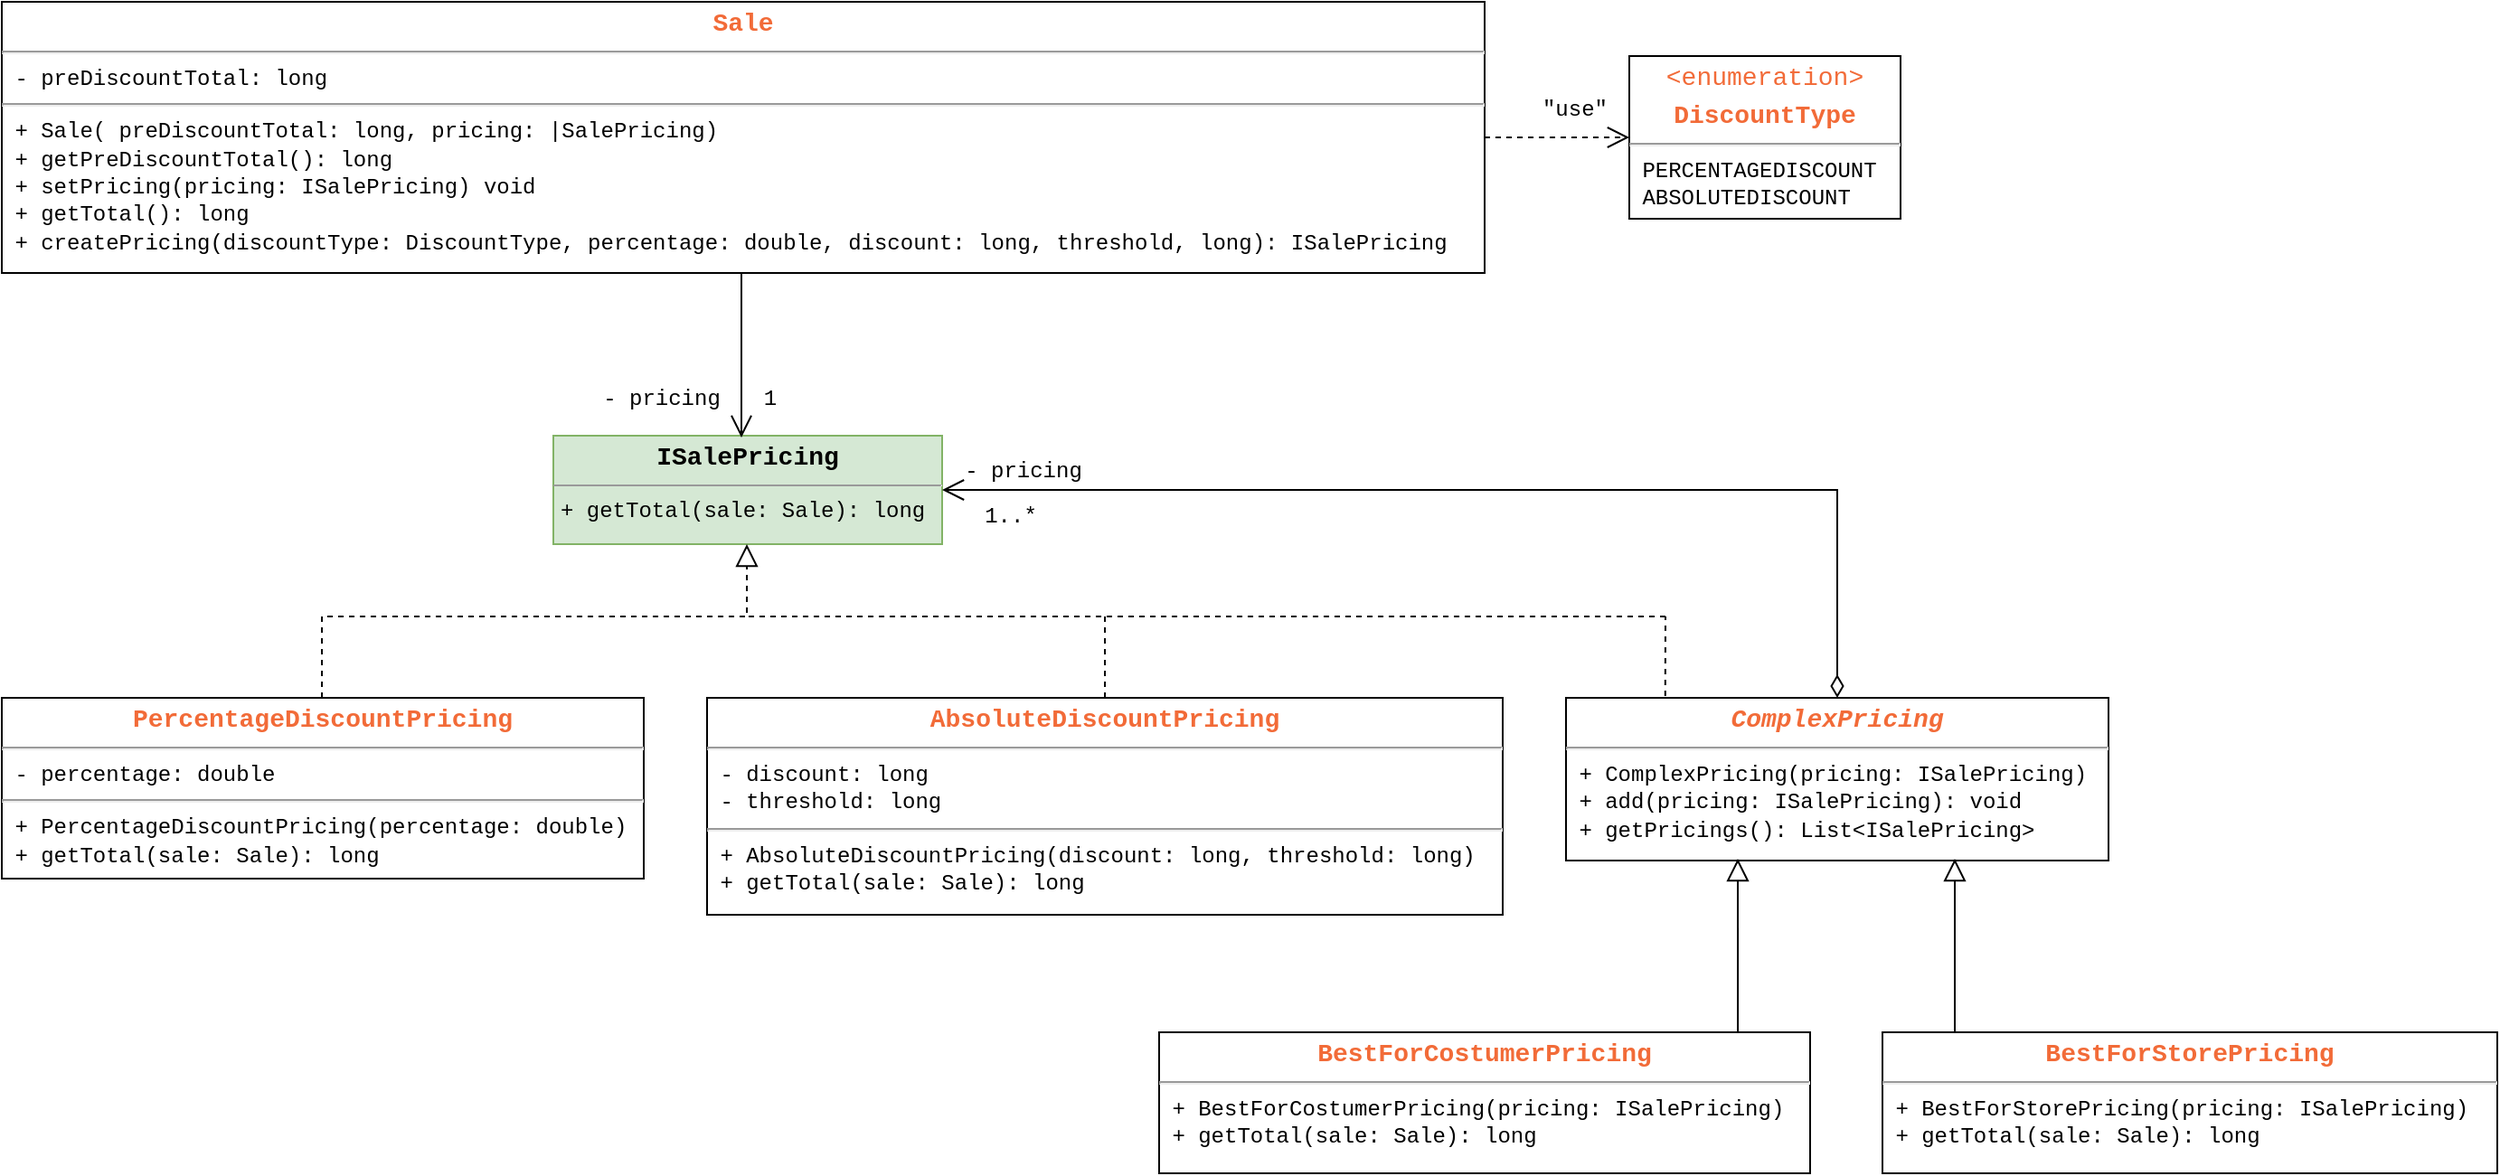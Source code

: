 <mxfile version="10.9.2" type="device"><diagram id="HDJxuUyLuXcvBk6ROUSN" name="Page-1"><mxGraphModel dx="1007" dy="599" grid="1" gridSize="10" guides="1" tooltips="1" connect="1" arrows="1" fold="1" page="1" pageScale="1" pageWidth="1100" pageHeight="850" math="0" shadow="0"><root><mxCell id="0"/><mxCell id="1" parent="0"/><mxCell id="wCmg0usTm3Cco-XYD7Iu-1" value="&lt;p style=&quot;margin: 0px ; margin-top: 4px ; text-align: center&quot;&gt;&lt;font color=&quot;#f26b38&quot; face=&quot;Courier New&quot;&gt;&lt;span style=&quot;font-size: 14px&quot;&gt;&lt;b&gt;Sale&lt;/b&gt;&lt;/span&gt;&lt;/font&gt;&lt;/p&gt;&lt;hr&gt;&lt;font face=&quot;Courier New&quot;&gt;&amp;nbsp;- preDiscountTotal: long&lt;br&gt;&lt;/font&gt;&lt;hr&gt;&lt;font face=&quot;Courier New&quot;&gt;&amp;nbsp;+ Sale( preDiscountTotal: long, pricing: |SalePricing)&lt;br&gt;&amp;nbsp;+ getPreDiscountTotal(): long&lt;br&gt;&amp;nbsp;+ setPricing(pricing: ISalePricing) void&lt;br&gt;&amp;nbsp;+ getTotal(): long&lt;br&gt;&amp;nbsp;+ createPricing(discountType: DiscountType, percentage: double, discount: long, threshold, long): ISalePricing&lt;br&gt;&lt;/font&gt;" style="verticalAlign=top;align=left;overflow=fill;fontSize=12;fontFamily=Helvetica;html=1;rounded=0;shadow=0;comic=0;labelBackgroundColor=none;strokeColor=#000000;strokeWidth=1;fillColor=#ffffff;" vertex="1" parent="1"><mxGeometry x="40" y="40" width="820" height="150" as="geometry"/></mxCell><mxCell id="wCmg0usTm3Cco-XYD7Iu-2" value="&lt;p style=&quot;margin: 0px ; margin-top: 4px ; text-align: center&quot;&gt;&lt;font color=&quot;#f26b38&quot; face=&quot;Courier New&quot;&gt;&lt;span style=&quot;font-size: 14px&quot;&gt;&amp;lt;enumeration&amp;gt;&lt;/span&gt;&lt;/font&gt;&lt;/p&gt;&lt;p style=&quot;margin: 0px ; margin-top: 4px ; text-align: center&quot;&gt;&lt;font color=&quot;#f26b38&quot; face=&quot;Courier New&quot;&gt;&lt;span style=&quot;font-size: 14px&quot;&gt;&lt;b&gt;DiscountType&lt;/b&gt;&lt;/span&gt;&lt;/font&gt;&lt;/p&gt;&lt;hr&gt;&lt;font face=&quot;Courier New&quot;&gt;&amp;nbsp;PERCENTAGEDISCOUNT&lt;br&gt;&lt;/font&gt;&lt;font face=&quot;Courier New&quot;&gt;&amp;nbsp;ABSOLUTEDISCOUNT&lt;br&gt;&lt;/font&gt;" style="verticalAlign=top;align=left;overflow=fill;fontSize=12;fontFamily=Helvetica;html=1;rounded=0;shadow=0;comic=0;labelBackgroundColor=none;strokeColor=#000000;strokeWidth=1;fillColor=#ffffff;" vertex="1" parent="1"><mxGeometry x="940" y="70" width="150" height="90" as="geometry"/></mxCell><mxCell id="wCmg0usTm3Cco-XYD7Iu-3" value="" style="endArrow=open;dashed=1;html=1;exitX=1;exitY=0.5;exitDx=0;exitDy=0;entryX=0;entryY=0.5;entryDx=0;entryDy=0;endFill=0;endSize=10;startSize=10;" edge="1" parent="1" source="wCmg0usTm3Cco-XYD7Iu-1" target="wCmg0usTm3Cco-XYD7Iu-2"><mxGeometry width="50" height="50" relative="1" as="geometry"><mxPoint x="780" y="260" as="sourcePoint"/><mxPoint x="830" y="210" as="targetPoint"/></mxGeometry></mxCell><mxCell id="wCmg0usTm3Cco-XYD7Iu-4" value="&quot;use&quot;" style="text;html=1;strokeColor=none;fillColor=none;align=center;verticalAlign=middle;whiteSpace=wrap;rounded=0;dashed=1;fontFamily=Courier New;" vertex="1" parent="1"><mxGeometry x="880" y="90" width="60" height="20" as="geometry"/></mxCell><mxCell id="wCmg0usTm3Cco-XYD7Iu-5" value="&lt;p style=&quot;margin: 0px ; margin-top: 4px ; text-align: center&quot;&gt;&lt;font face=&quot;Courier New&quot;&gt;&lt;span style=&quot;font-size: 14px&quot;&gt;&lt;b&gt;ISalePricing&lt;/b&gt;&lt;/span&gt;&lt;/font&gt;&lt;/p&gt;&lt;hr size=&quot;1&quot;&gt;&lt;p style=&quot;margin: 0px ; margin-left: 4px&quot;&gt;&lt;font face=&quot;Courier New&quot;&gt;+ getTotal(sale: Sale): long&lt;/font&gt;&lt;/p&gt;&lt;br&gt;" style="verticalAlign=top;align=left;overflow=fill;fontSize=12;fontFamily=Helvetica;html=1;rounded=0;shadow=0;comic=0;labelBackgroundColor=none;strokeColor=#82b366;strokeWidth=1;fillColor=#d5e8d4;" vertex="1" parent="1"><mxGeometry x="345" y="280" width="215" height="60" as="geometry"/></mxCell><mxCell id="wCmg0usTm3Cco-XYD7Iu-6" value="" style="endArrow=open;html=1;entryX=0.5;entryY=0;entryDx=0;entryDy=0;endFill=0;endSize=10;startSize=10;" edge="1" parent="1"><mxGeometry width="50" height="50" relative="1" as="geometry"><mxPoint x="449" y="190" as="sourcePoint"/><mxPoint x="449" y="281" as="targetPoint"/></mxGeometry></mxCell><mxCell id="wCmg0usTm3Cco-XYD7Iu-7" value="- pricing&lt;br&gt;" style="text;html=1;strokeColor=none;fillColor=none;align=center;verticalAlign=middle;whiteSpace=wrap;rounded=0;dashed=1;fontFamily=Courier New;" vertex="1" parent="1"><mxGeometry x="370" y="250" width="70" height="20" as="geometry"/></mxCell><mxCell id="wCmg0usTm3Cco-XYD7Iu-8" value="1&lt;br&gt;" style="text;html=1;strokeColor=none;fillColor=none;align=center;verticalAlign=middle;whiteSpace=wrap;rounded=0;dashed=1;fontFamily=Courier New;" vertex="1" parent="1"><mxGeometry x="445" y="250" width="40" height="20" as="geometry"/></mxCell><mxCell id="wCmg0usTm3Cco-XYD7Iu-10" value="&lt;p style=&quot;margin: 0px ; margin-top: 4px ; text-align: center&quot;&gt;&lt;font color=&quot;#f26b38&quot; face=&quot;Courier New&quot;&gt;&lt;span style=&quot;font-size: 14px&quot;&gt;&lt;b&gt;PercentageDiscountPricing&lt;/b&gt;&lt;/span&gt;&lt;/font&gt;&lt;/p&gt;&lt;hr&gt;&lt;font face=&quot;Courier New&quot;&gt;&amp;nbsp;- percentage: double&lt;br&gt;&lt;/font&gt;&lt;hr&gt;&lt;font face=&quot;Courier New&quot;&gt;&amp;nbsp;+ PercentageDiscountPricing(percentage: double)&lt;br&gt;&amp;nbsp;+ getTotal(sale: Sale): long&lt;br&gt;&amp;nbsp;&lt;br&gt;&lt;/font&gt;" style="verticalAlign=top;align=left;overflow=fill;fontSize=12;fontFamily=Helvetica;html=1;rounded=0;shadow=0;comic=0;labelBackgroundColor=none;strokeColor=#000000;strokeWidth=1;fillColor=#ffffff;" vertex="1" parent="1"><mxGeometry x="40" y="425" width="355" height="100" as="geometry"/></mxCell><mxCell id="wCmg0usTm3Cco-XYD7Iu-11" value="&lt;p style=&quot;margin: 0px ; margin-top: 4px ; text-align: center&quot;&gt;&lt;font color=&quot;#f26b38&quot; face=&quot;Courier New&quot;&gt;&lt;span style=&quot;font-size: 14px&quot;&gt;&lt;b&gt;AbsoluteDiscountPricing&lt;/b&gt;&lt;/span&gt;&lt;/font&gt;&lt;/p&gt;&lt;hr&gt;&lt;font face=&quot;Courier New&quot;&gt;&amp;nbsp;- discount: long&lt;br&gt;&amp;nbsp;- threshold: long&lt;br&gt;&lt;/font&gt;&lt;hr&gt;&lt;font face=&quot;Courier New&quot;&gt;&amp;nbsp;+ AbsoluteDiscountPricing(discount: long, threshold: long)&lt;br&gt;&amp;nbsp;+ getTotal(sale: Sale): long&lt;br&gt;&amp;nbsp;&lt;br&gt;&lt;/font&gt;" style="verticalAlign=top;align=left;overflow=fill;fontSize=12;fontFamily=Helvetica;html=1;rounded=0;shadow=0;comic=0;labelBackgroundColor=none;strokeColor=#000000;strokeWidth=1;fillColor=#ffffff;" vertex="1" parent="1"><mxGeometry x="430" y="425" width="440" height="120" as="geometry"/></mxCell><mxCell id="wCmg0usTm3Cco-XYD7Iu-12" value="&lt;p style=&quot;margin: 0px ; margin-top: 4px ; text-align: center&quot;&gt;&lt;font color=&quot;#f26b38&quot; face=&quot;Courier New&quot;&gt;&lt;span style=&quot;font-size: 14px&quot;&gt;&lt;b&gt;&lt;i&gt;ComplexPricing&lt;/i&gt;&lt;/b&gt;&lt;/span&gt;&lt;/font&gt;&lt;/p&gt;&lt;hr&gt;&lt;font face=&quot;Courier New&quot;&gt;&amp;nbsp;+ ComplexPricing(pricing: ISalePricing)&lt;br&gt;&amp;nbsp;+ add(pricing: ISalePricing): void&lt;br&gt;&amp;nbsp;+ getPricings(): List&amp;lt;ISalePricing&amp;gt;&lt;br&gt;&lt;/font&gt;&lt;font face=&quot;Courier New&quot;&gt;&lt;br&gt;&amp;nbsp;&lt;br&gt;&lt;/font&gt;" style="verticalAlign=top;align=left;overflow=fill;fontSize=12;fontFamily=Helvetica;html=1;rounded=0;shadow=0;comic=0;labelBackgroundColor=none;strokeColor=#000000;strokeWidth=1;fillColor=#ffffff;" vertex="1" parent="1"><mxGeometry x="905" y="425" width="300" height="90" as="geometry"/></mxCell><mxCell id="wCmg0usTm3Cco-XYD7Iu-15" value="&lt;p style=&quot;margin: 0px ; margin-top: 4px ; text-align: center&quot;&gt;&lt;font color=&quot;#f26b38&quot; face=&quot;Courier New&quot;&gt;&lt;span style=&quot;font-size: 14px&quot;&gt;&lt;b&gt;BestForCostumerPricing&lt;/b&gt;&lt;/span&gt;&lt;/font&gt;&lt;/p&gt;&lt;hr&gt;&lt;font face=&quot;Courier New&quot;&gt;&amp;nbsp;+ BestForCostumerPricing(pricing: ISalePricing)&lt;br&gt;&amp;nbsp;+ getTotal(sale: Sale): long&lt;br&gt;&lt;/font&gt;&lt;font face=&quot;Courier New&quot;&gt;&lt;br&gt;&amp;nbsp;&lt;br&gt;&lt;/font&gt;" style="verticalAlign=top;align=left;overflow=fill;fontSize=12;fontFamily=Helvetica;html=1;rounded=0;shadow=0;comic=0;labelBackgroundColor=none;strokeColor=#000000;strokeWidth=1;fillColor=#ffffff;" vertex="1" parent="1"><mxGeometry x="680" y="610" width="360" height="78" as="geometry"/></mxCell><mxCell id="wCmg0usTm3Cco-XYD7Iu-16" value="&lt;p style=&quot;margin: 0px ; margin-top: 4px ; text-align: center&quot;&gt;&lt;font color=&quot;#f26b38&quot; face=&quot;Courier New&quot;&gt;&lt;span style=&quot;font-size: 14px&quot;&gt;&lt;b&gt;BestForStorePricing&lt;/b&gt;&lt;/span&gt;&lt;/font&gt;&lt;/p&gt;&lt;hr&gt;&lt;font face=&quot;Courier New&quot;&gt;&amp;nbsp;+ BestForStorePricing(pricing: ISalePricing)&lt;br&gt;&amp;nbsp;+ getTotal(sale: Sale): long&lt;br&gt;&lt;/font&gt;&lt;font face=&quot;Courier New&quot;&gt;&lt;br&gt;&amp;nbsp;&lt;br&gt;&lt;/font&gt;" style="verticalAlign=top;align=left;overflow=fill;fontSize=12;fontFamily=Helvetica;html=1;rounded=0;shadow=0;comic=0;labelBackgroundColor=none;strokeColor=#000000;strokeWidth=1;fillColor=#ffffff;" vertex="1" parent="1"><mxGeometry x="1080" y="610" width="340" height="78" as="geometry"/></mxCell><mxCell id="wCmg0usTm3Cco-XYD7Iu-17" value="" style="endArrow=open;html=1;entryX=1;entryY=0.5;entryDx=0;entryDy=0;exitX=0.5;exitY=0;exitDx=0;exitDy=0;edgeStyle=orthogonalEdgeStyle;rounded=0;startArrow=diamondThin;startFill=0;endSize=10;startSize=10;endFill=0;" edge="1" parent="1" source="wCmg0usTm3Cco-XYD7Iu-12" target="wCmg0usTm3Cco-XYD7Iu-5"><mxGeometry width="50" height="50" relative="1" as="geometry"><mxPoint x="680" y="350" as="sourcePoint"/><mxPoint x="730" y="300" as="targetPoint"/></mxGeometry></mxCell><mxCell id="wCmg0usTm3Cco-XYD7Iu-18" value="- pricing&lt;br&gt;" style="text;html=1;strokeColor=none;fillColor=none;align=center;verticalAlign=middle;whiteSpace=wrap;rounded=0;dashed=1;fontFamily=Courier New;" vertex="1" parent="1"><mxGeometry x="570" y="290" width="70" height="20" as="geometry"/></mxCell><mxCell id="wCmg0usTm3Cco-XYD7Iu-19" value="1..*&lt;br&gt;" style="text;html=1;strokeColor=none;fillColor=none;align=center;verticalAlign=middle;whiteSpace=wrap;rounded=0;dashed=1;fontFamily=Courier New;" vertex="1" parent="1"><mxGeometry x="558" y="315" width="80" height="20" as="geometry"/></mxCell><mxCell id="wCmg0usTm3Cco-XYD7Iu-21" value="" style="endArrow=block;html=1;entryX=0.5;entryY=1;entryDx=0;entryDy=0;exitX=0.5;exitY=0;exitDx=0;exitDy=0;rounded=0;dashed=1;endFill=0;endSize=10;startSize=10;" edge="1" parent="1"><mxGeometry width="50" height="50" relative="1" as="geometry"><mxPoint x="217" y="425" as="sourcePoint"/><mxPoint x="452" y="340" as="targetPoint"/><Array as="points"><mxPoint x="217" y="380"/><mxPoint x="452" y="380"/></Array></mxGeometry></mxCell><mxCell id="wCmg0usTm3Cco-XYD7Iu-22" value="" style="endArrow=none;dashed=1;html=1;" edge="1" parent="1"><mxGeometry width="50" height="50" relative="1" as="geometry"><mxPoint x="960" y="380" as="sourcePoint"/><mxPoint x="450" y="380" as="targetPoint"/></mxGeometry></mxCell><mxCell id="wCmg0usTm3Cco-XYD7Iu-23" value="" style="endArrow=none;dashed=1;html=1;entryX=0.5;entryY=0;entryDx=0;entryDy=0;" edge="1" parent="1" target="wCmg0usTm3Cco-XYD7Iu-11"><mxGeometry width="50" height="50" relative="1" as="geometry"><mxPoint x="650" y="380" as="sourcePoint"/><mxPoint x="180" y="720" as="targetPoint"/></mxGeometry></mxCell><mxCell id="wCmg0usTm3Cco-XYD7Iu-24" value="" style="endArrow=none;dashed=1;html=1;exitX=0.183;exitY=-0.011;exitDx=0;exitDy=0;exitPerimeter=0;" edge="1" parent="1" source="wCmg0usTm3Cco-XYD7Iu-12"><mxGeometry width="50" height="50" relative="1" as="geometry"><mxPoint x="885" y="425" as="sourcePoint"/><mxPoint x="960" y="380" as="targetPoint"/></mxGeometry></mxCell><mxCell id="wCmg0usTm3Cco-XYD7Iu-25" value="" style="endArrow=block;html=1;exitX=0.889;exitY=0;exitDx=0;exitDy=0;exitPerimeter=0;endFill=0;endSize=10;startSize=10;" edge="1" parent="1" source="wCmg0usTm3Cco-XYD7Iu-15"><mxGeometry width="50" height="50" relative="1" as="geometry"><mxPoint x="950" y="580" as="sourcePoint"/><mxPoint x="1000" y="514" as="targetPoint"/></mxGeometry></mxCell><mxCell id="wCmg0usTm3Cco-XYD7Iu-26" value="" style="endArrow=block;html=1;exitX=0.889;exitY=0;exitDx=0;exitDy=0;exitPerimeter=0;endFill=0;endSize=10;startSize=10;" edge="1" parent="1"><mxGeometry width="50" height="50" relative="1" as="geometry"><mxPoint x="1120" y="610" as="sourcePoint"/><mxPoint x="1120" y="514" as="targetPoint"/></mxGeometry></mxCell></root></mxGraphModel></diagram></mxfile>